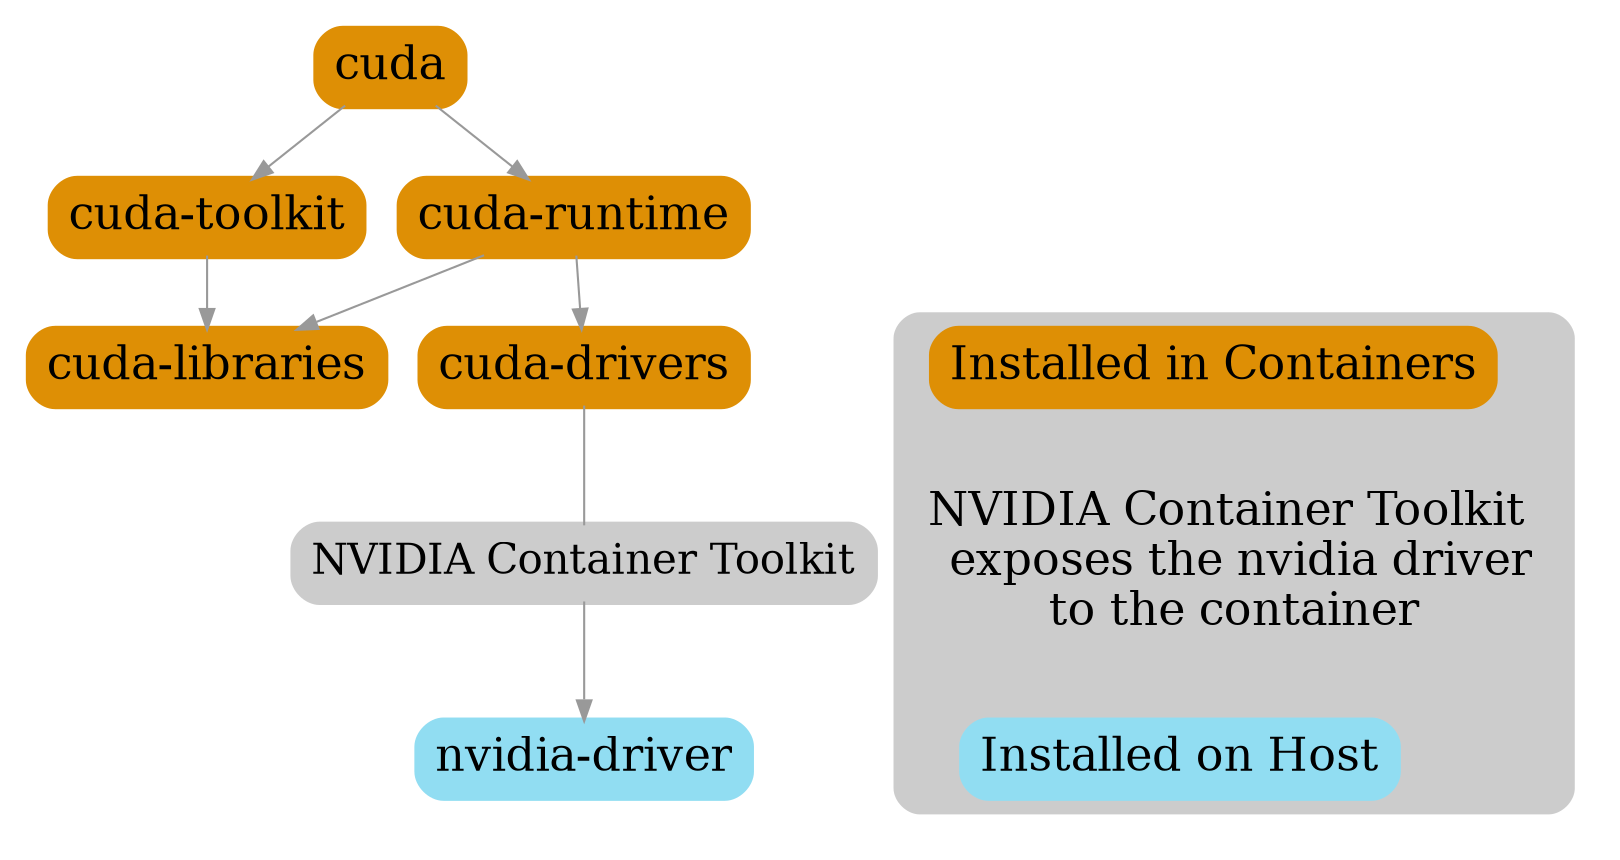 // Generate the image with:
// dot -Tpng nvidia-dependencies-simple-2.dot -o nvidia-dependencies-simple-2.png

digraph dependencies {
    pad=0.2
    bgcolor=transparent
    edge [color="#999999"];

    node [shape=box, style="rounded,filled", color="#de8f05", fontcolor="black", penwidth=4, fontsize=22];

    "cuda" -> "cuda-runtime";
    "cuda" -> "cuda-toolkit";
    "cuda-runtime" -> "cuda-libraries";
    "cuda-runtime" -> "cuda-drivers";
    "cuda-toolkit" -> "cuda-libraries";
    "cuda-drivers" -> "label" [dir="none"]
    "label" -> "nvidia-driver";
    "label" [color="#cccccc", style="rounded,filled", fontsize="20", fontcolor="black", label="NVIDIA Container Toolkit",]

    "nvidia-driver" [color="#91DDF2", fontcolor="black"];

    subgraph cluster_legend {
        style="rounded,filled";
        color="#cccccc";
        edge [style=invis];
        docker [label="Installed in Containers", shape=box, style="rounded,filled", color="#de8f05", fontcolor="black"];
        host [label="Installed on Host", shape=box, style="rounded,filled", color="#91DDF2", fontcolor="black"];
        docker -> label2
        label2 -> host
        "label2" [color="#cccccc", style="rounded,filled", fontsize="22", fontcolor="black", label="NVIDIA Container Toolkit \n exposes the nvidia driver\nto the container",]
    }

    // "docker" -> "host"
    // HACK: Use invisible nodes to create space

    docker -> label [style="invis"];
    label -> host [style="invis"];

}
